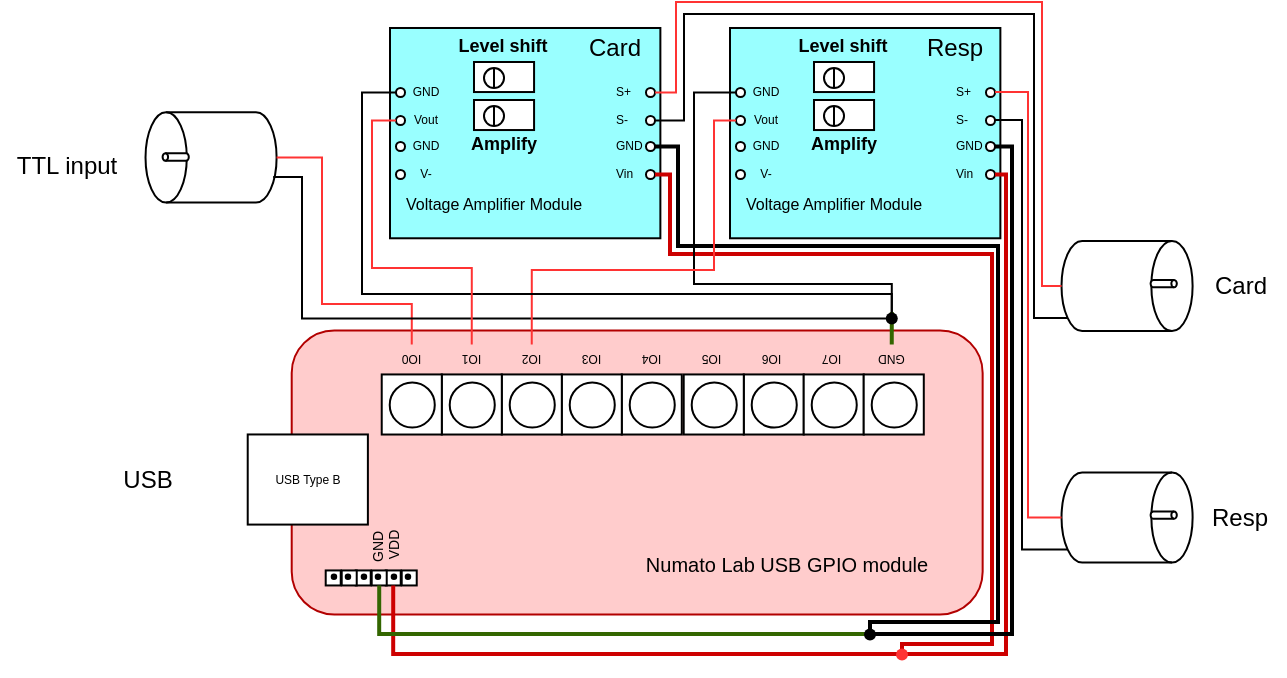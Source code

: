 <mxfile version="24.7.5">
  <diagram name="Page-1" id="099fd60b-425b-db50-ffb0-6b813814b670">
    <mxGraphModel dx="1217" dy="879" grid="0" gridSize="10" guides="1" tooltips="1" connect="1" arrows="1" fold="1" page="1" pageScale="1" pageWidth="850" pageHeight="1100" background="none" math="0" shadow="0">
      <root>
        <mxCell id="0" />
        <mxCell id="1" parent="0" />
        <mxCell id="Lj9Jx-b02LP3FfI4iHil-158" value="" style="group" parent="1" vertex="1" connectable="0">
          <mxGeometry x="586.996" y="146.0" width="135.186" height="105.144" as="geometry" />
        </mxCell>
        <mxCell id="Lj9Jx-b02LP3FfI4iHil-159" value="" style="whiteSpace=wrap;html=1;fillColor=#99FFFF;rotation=-180;" parent="Lj9Jx-b02LP3FfI4iHil-158" vertex="1">
          <mxGeometry x="5.684e-14" y="2.842e-14" width="135.186" height="105.144" as="geometry" />
        </mxCell>
        <mxCell id="Lj9Jx-b02LP3FfI4iHil-160" value="" style="group;rotation=-180;" parent="Lj9Jx-b02LP3FfI4iHil-158" vertex="1" connectable="0">
          <mxGeometry x="42.0" y="36.0" width="30.041" height="15.021" as="geometry" />
        </mxCell>
        <mxCell id="Lj9Jx-b02LP3FfI4iHil-161" value="" style="rounded=0;whiteSpace=wrap;html=1;rotation=-180;" parent="Lj9Jx-b02LP3FfI4iHil-160" vertex="1">
          <mxGeometry width="30.041" height="15.021" as="geometry" />
        </mxCell>
        <mxCell id="Lj9Jx-b02LP3FfI4iHil-162" value="" style="ellipse;whiteSpace=wrap;html=1;aspect=fixed;rotation=-180;" parent="Lj9Jx-b02LP3FfI4iHil-160" vertex="1">
          <mxGeometry x="5" y="3" width="10.014" height="10.014" as="geometry" />
        </mxCell>
        <mxCell id="Lj9Jx-b02LP3FfI4iHil-163" value="" style="endArrow=none;html=1;rounded=0;entryX=0.5;entryY=0;entryDx=0;entryDy=0;exitX=0.5;exitY=1;exitDx=0;exitDy=0;" parent="Lj9Jx-b02LP3FfI4iHil-160" edge="1">
          <mxGeometry width="50" height="50" relative="1" as="geometry">
            <mxPoint x="10" y="3" as="sourcePoint" />
            <mxPoint x="10" y="13" as="targetPoint" />
          </mxGeometry>
        </mxCell>
        <mxCell id="Lj9Jx-b02LP3FfI4iHil-164" value="" style="group;rotation=-180;" parent="Lj9Jx-b02LP3FfI4iHil-158" vertex="1" connectable="0">
          <mxGeometry x="42.0" y="17.0" width="30.041" height="15.021" as="geometry" />
        </mxCell>
        <mxCell id="Lj9Jx-b02LP3FfI4iHil-165" value="" style="rounded=0;whiteSpace=wrap;html=1;rotation=-180;" parent="Lj9Jx-b02LP3FfI4iHil-164" vertex="1">
          <mxGeometry width="30.041" height="15.021" as="geometry" />
        </mxCell>
        <mxCell id="Lj9Jx-b02LP3FfI4iHil-166" value="" style="ellipse;whiteSpace=wrap;html=1;aspect=fixed;rotation=-180;" parent="Lj9Jx-b02LP3FfI4iHil-164" vertex="1">
          <mxGeometry x="5" y="3" width="10.014" height="10.014" as="geometry" />
        </mxCell>
        <mxCell id="Lj9Jx-b02LP3FfI4iHil-167" value="" style="endArrow=none;html=1;rounded=0;entryX=0.5;entryY=0;entryDx=0;entryDy=0;exitX=0.5;exitY=1;exitDx=0;exitDy=0;" parent="Lj9Jx-b02LP3FfI4iHil-164" source="Lj9Jx-b02LP3FfI4iHil-166" target="Lj9Jx-b02LP3FfI4iHil-166" edge="1">
          <mxGeometry width="50" height="50" relative="1" as="geometry">
            <mxPoint x="38" y="-60" as="sourcePoint" />
            <mxPoint x="-38" y="3" as="targetPoint" />
          </mxGeometry>
        </mxCell>
        <mxCell id="Lj9Jx-b02LP3FfI4iHil-168" value="Amplify" style="text;html=1;strokeColor=none;fillColor=none;align=center;verticalAlign=middle;whiteSpace=wrap;rounded=0;fontSize=9;rotation=0;fontStyle=1" parent="Lj9Jx-b02LP3FfI4iHil-158" vertex="1">
          <mxGeometry x="41.61" y="53.02" width="30.041" height="10.514" as="geometry" />
        </mxCell>
        <mxCell id="Lj9Jx-b02LP3FfI4iHil-169" value="Level shift" style="text;html=1;strokeColor=none;fillColor=none;align=center;verticalAlign=middle;whiteSpace=wrap;rounded=0;fontSize=9;rotation=0;fontStyle=1" parent="Lj9Jx-b02LP3FfI4iHil-158" vertex="1">
          <mxGeometry x="33.184" y="4.0" width="46.9" height="10.51" as="geometry" />
        </mxCell>
        <mxCell id="Lj9Jx-b02LP3FfI4iHil-170" value="Vin" style="text;html=1;strokeColor=none;fillColor=none;align=left;verticalAlign=middle;whiteSpace=wrap;rounded=0;fontSize=6;rotation=0;" parent="Lj9Jx-b02LP3FfI4iHil-158" vertex="1">
          <mxGeometry x="111" y="67.245" width="16" height="12.016" as="geometry" />
        </mxCell>
        <mxCell id="Lj9Jx-b02LP3FfI4iHil-171" value="GND" style="text;html=1;strokeColor=none;fillColor=none;align=left;verticalAlign=middle;whiteSpace=wrap;rounded=0;fontSize=6;rotation=0;" parent="Lj9Jx-b02LP3FfI4iHil-158" vertex="1">
          <mxGeometry x="111" y="53.996" width="16" height="10.514" as="geometry" />
        </mxCell>
        <mxCell id="Lj9Jx-b02LP3FfI4iHil-172" value="S-" style="text;html=1;strokeColor=none;fillColor=none;align=left;verticalAlign=middle;whiteSpace=wrap;rounded=0;fontSize=6;rotation=0;" parent="Lj9Jx-b02LP3FfI4iHil-158" vertex="1">
          <mxGeometry x="111" y="40.245" width="16" height="12.016" as="geometry" />
        </mxCell>
        <mxCell id="Lj9Jx-b02LP3FfI4iHil-173" value="S+" style="text;html=1;strokeColor=none;fillColor=none;align=left;verticalAlign=middle;whiteSpace=wrap;rounded=0;fontSize=6;rotation=0;" parent="Lj9Jx-b02LP3FfI4iHil-158" vertex="1">
          <mxGeometry x="111" y="27.371" width="16" height="9.763" as="geometry" />
        </mxCell>
        <mxCell id="Lj9Jx-b02LP3FfI4iHil-174" value="GND" style="text;html=1;strokeColor=none;fillColor=none;align=center;verticalAlign=middle;whiteSpace=wrap;rounded=0;fontSize=6;rotation=0;spacing=0;" parent="Lj9Jx-b02LP3FfI4iHil-158" vertex="1">
          <mxGeometry x="10.5" y="26.998" width="16" height="10.51" as="geometry" />
        </mxCell>
        <mxCell id="Lj9Jx-b02LP3FfI4iHil-175" value="Vout" style="text;html=1;strokeColor=none;fillColor=none;align=center;verticalAlign=middle;whiteSpace=wrap;rounded=0;fontSize=6;rotation=0;spacing=0;" parent="Lj9Jx-b02LP3FfI4iHil-158" vertex="1">
          <mxGeometry x="10.5" y="40.753" width="16" height="11" as="geometry" />
        </mxCell>
        <mxCell id="Lj9Jx-b02LP3FfI4iHil-176" value="V-" style="text;html=1;strokeColor=none;fillColor=none;align=center;verticalAlign=middle;whiteSpace=wrap;rounded=0;fontSize=6;rotation=0;" parent="Lj9Jx-b02LP3FfI4iHil-158" vertex="1">
          <mxGeometry x="10.5" y="67.998" width="16" height="10.51" as="geometry" />
        </mxCell>
        <mxCell id="Lj9Jx-b02LP3FfI4iHil-177" value="GND" style="text;html=1;strokeColor=none;fillColor=none;align=center;verticalAlign=middle;whiteSpace=wrap;rounded=0;fontSize=6;rotation=0;spacing=0;" parent="Lj9Jx-b02LP3FfI4iHil-158" vertex="1">
          <mxGeometry x="10.5" y="53.998" width="16" height="10.51" as="geometry" />
        </mxCell>
        <mxCell id="Lj9Jx-b02LP3FfI4iHil-178" value="" style="group;rotation=-180;" parent="Lj9Jx-b02LP3FfI4iHil-158" vertex="1" connectable="0">
          <mxGeometry x="128" y="30.0" width="4.506" height="45.506" as="geometry" />
        </mxCell>
        <mxCell id="Lj9Jx-b02LP3FfI4iHil-179" value="" style="ellipse;whiteSpace=wrap;html=1;aspect=fixed;rotation=-180;" parent="Lj9Jx-b02LP3FfI4iHil-178" vertex="1">
          <mxGeometry y="41" width="4.506" height="4.506" as="geometry" />
        </mxCell>
        <mxCell id="Lj9Jx-b02LP3FfI4iHil-180" value="" style="ellipse;whiteSpace=wrap;html=1;aspect=fixed;rotation=-180;" parent="Lj9Jx-b02LP3FfI4iHil-178" vertex="1">
          <mxGeometry y="27.0" width="4.506" height="4.506" as="geometry" />
        </mxCell>
        <mxCell id="Lj9Jx-b02LP3FfI4iHil-181" value="" style="ellipse;whiteSpace=wrap;html=1;aspect=fixed;rotation=-180;" parent="Lj9Jx-b02LP3FfI4iHil-178" vertex="1">
          <mxGeometry y="2.665e-15" width="4.506" height="4.506" as="geometry" />
        </mxCell>
        <mxCell id="Lj9Jx-b02LP3FfI4iHil-182" value="" style="ellipse;whiteSpace=wrap;html=1;aspect=fixed;rotation=-180;" parent="Lj9Jx-b02LP3FfI4iHil-178" vertex="1">
          <mxGeometry y="14.0" width="4.506" height="4.506" as="geometry" />
        </mxCell>
        <mxCell id="Lj9Jx-b02LP3FfI4iHil-183" value="" style="group;rotation=-180;" parent="Lj9Jx-b02LP3FfI4iHil-158" vertex="1" connectable="0">
          <mxGeometry x="3.0" y="30.0" width="4.506" height="45.506" as="geometry" />
        </mxCell>
        <mxCell id="Lj9Jx-b02LP3FfI4iHil-184" value="" style="ellipse;whiteSpace=wrap;html=1;aspect=fixed;rotation=-180;" parent="Lj9Jx-b02LP3FfI4iHil-183" vertex="1">
          <mxGeometry y="41" width="4.506" height="4.506" as="geometry" />
        </mxCell>
        <mxCell id="Lj9Jx-b02LP3FfI4iHil-185" value="" style="ellipse;whiteSpace=wrap;html=1;aspect=fixed;rotation=-180;" parent="Lj9Jx-b02LP3FfI4iHil-183" vertex="1">
          <mxGeometry y="27.0" width="4.506" height="4.506" as="geometry" />
        </mxCell>
        <mxCell id="Lj9Jx-b02LP3FfI4iHil-186" value="" style="ellipse;whiteSpace=wrap;html=1;aspect=fixed;rotation=-180;" parent="Lj9Jx-b02LP3FfI4iHil-183" vertex="1">
          <mxGeometry y="2.665e-15" width="4.506" height="4.506" as="geometry" />
        </mxCell>
        <mxCell id="Lj9Jx-b02LP3FfI4iHil-187" value="" style="ellipse;whiteSpace=wrap;html=1;aspect=fixed;rotation=-180;" parent="Lj9Jx-b02LP3FfI4iHil-183" vertex="1">
          <mxGeometry y="14.0" width="4.506" height="4.506" as="geometry" />
        </mxCell>
        <mxCell id="Lj9Jx-b02LP3FfI4iHil-188" value="Voltage Amplifier Module" style="text;html=1;strokeColor=none;fillColor=none;align=left;verticalAlign=middle;whiteSpace=wrap;rounded=0;fontSize=8;rotation=0;spacing=0;" parent="Lj9Jx-b02LP3FfI4iHil-158" vertex="1">
          <mxGeometry x="8.0" y="75.0" width="120" height="26" as="geometry" />
        </mxCell>
        <mxCell id="Lj9Jx-b02LP3FfI4iHil-189" value="Resp" style="text;html=1;strokeColor=none;fillColor=none;align=center;verticalAlign=middle;whiteSpace=wrap;rounded=0;" parent="Lj9Jx-b02LP3FfI4iHil-158" vertex="1">
          <mxGeometry x="90.184" y="2.842e-14" width="45" height="19.56" as="geometry" />
        </mxCell>
        <mxCell id="Lj9Jx-b02LP3FfI4iHil-157" value="" style="group" parent="1" vertex="1" connectable="0">
          <mxGeometry x="416.996" y="146.0" width="135.186" height="105.144" as="geometry" />
        </mxCell>
        <mxCell id="jIiqOW2V4oi1TGcSqODs-89" value="" style="whiteSpace=wrap;html=1;fillColor=#99FFFF;rotation=-180;" parent="Lj9Jx-b02LP3FfI4iHil-157" vertex="1">
          <mxGeometry x="5.684e-14" y="2.842e-14" width="135.186" height="105.144" as="geometry" />
        </mxCell>
        <mxCell id="jIiqOW2V4oi1TGcSqODs-97" value="" style="group;rotation=-180;" parent="Lj9Jx-b02LP3FfI4iHil-157" vertex="1" connectable="0">
          <mxGeometry x="42.0" y="36.0" width="30.041" height="15.021" as="geometry" />
        </mxCell>
        <mxCell id="jIiqOW2V4oi1TGcSqODs-92" value="" style="rounded=0;whiteSpace=wrap;html=1;rotation=-180;" parent="jIiqOW2V4oi1TGcSqODs-97" vertex="1">
          <mxGeometry width="30.041" height="15.021" as="geometry" />
        </mxCell>
        <mxCell id="jIiqOW2V4oi1TGcSqODs-94" value="" style="ellipse;whiteSpace=wrap;html=1;aspect=fixed;rotation=-180;" parent="jIiqOW2V4oi1TGcSqODs-97" vertex="1">
          <mxGeometry x="5" y="3" width="10.014" height="10.014" as="geometry" />
        </mxCell>
        <mxCell id="jIiqOW2V4oi1TGcSqODs-96" value="" style="endArrow=none;html=1;rounded=0;entryX=0.5;entryY=0;entryDx=0;entryDy=0;exitX=0.5;exitY=1;exitDx=0;exitDy=0;" parent="jIiqOW2V4oi1TGcSqODs-97" edge="1">
          <mxGeometry width="50" height="50" relative="1" as="geometry">
            <mxPoint x="10" y="3" as="sourcePoint" />
            <mxPoint x="10" y="13" as="targetPoint" />
          </mxGeometry>
        </mxCell>
        <mxCell id="jIiqOW2V4oi1TGcSqODs-98" value="" style="group;rotation=-180;" parent="Lj9Jx-b02LP3FfI4iHil-157" vertex="1" connectable="0">
          <mxGeometry x="42.0" y="17.0" width="30.041" height="15.021" as="geometry" />
        </mxCell>
        <mxCell id="jIiqOW2V4oi1TGcSqODs-99" value="" style="rounded=0;whiteSpace=wrap;html=1;rotation=-180;" parent="jIiqOW2V4oi1TGcSqODs-98" vertex="1">
          <mxGeometry width="30.041" height="15.021" as="geometry" />
        </mxCell>
        <mxCell id="jIiqOW2V4oi1TGcSqODs-100" value="" style="ellipse;whiteSpace=wrap;html=1;aspect=fixed;rotation=-180;" parent="jIiqOW2V4oi1TGcSqODs-98" vertex="1">
          <mxGeometry x="5" y="3" width="10.014" height="10.014" as="geometry" />
        </mxCell>
        <mxCell id="jIiqOW2V4oi1TGcSqODs-101" value="" style="endArrow=none;html=1;rounded=0;entryX=0.5;entryY=0;entryDx=0;entryDy=0;exitX=0.5;exitY=1;exitDx=0;exitDy=0;" parent="jIiqOW2V4oi1TGcSqODs-98" source="jIiqOW2V4oi1TGcSqODs-100" target="jIiqOW2V4oi1TGcSqODs-100" edge="1">
          <mxGeometry width="50" height="50" relative="1" as="geometry">
            <mxPoint x="38" y="-60" as="sourcePoint" />
            <mxPoint x="-38" y="3" as="targetPoint" />
          </mxGeometry>
        </mxCell>
        <mxCell id="jIiqOW2V4oi1TGcSqODs-102" value="Amplify" style="text;html=1;strokeColor=none;fillColor=none;align=center;verticalAlign=middle;whiteSpace=wrap;rounded=0;fontSize=9;rotation=0;fontStyle=1" parent="Lj9Jx-b02LP3FfI4iHil-157" vertex="1">
          <mxGeometry x="41.61" y="53.02" width="30.041" height="10.514" as="geometry" />
        </mxCell>
        <mxCell id="jIiqOW2V4oi1TGcSqODs-103" value="Level shift" style="text;html=1;strokeColor=none;fillColor=none;align=center;verticalAlign=middle;whiteSpace=wrap;rounded=0;fontSize=9;rotation=0;fontStyle=1" parent="Lj9Jx-b02LP3FfI4iHil-157" vertex="1">
          <mxGeometry x="33.184" y="4.0" width="46.9" height="10.51" as="geometry" />
        </mxCell>
        <mxCell id="jIiqOW2V4oi1TGcSqODs-120" value="Vin" style="text;html=1;strokeColor=none;fillColor=none;align=left;verticalAlign=middle;whiteSpace=wrap;rounded=0;fontSize=6;rotation=0;" parent="Lj9Jx-b02LP3FfI4iHil-157" vertex="1">
          <mxGeometry x="111" y="67.245" width="16" height="12.016" as="geometry" />
        </mxCell>
        <mxCell id="jIiqOW2V4oi1TGcSqODs-121" value="GND" style="text;html=1;strokeColor=none;fillColor=none;align=left;verticalAlign=middle;whiteSpace=wrap;rounded=0;fontSize=6;rotation=0;" parent="Lj9Jx-b02LP3FfI4iHil-157" vertex="1">
          <mxGeometry x="111" y="53.996" width="16" height="10.514" as="geometry" />
        </mxCell>
        <mxCell id="jIiqOW2V4oi1TGcSqODs-122" value="S-" style="text;html=1;strokeColor=none;fillColor=none;align=left;verticalAlign=middle;whiteSpace=wrap;rounded=0;fontSize=6;rotation=0;" parent="Lj9Jx-b02LP3FfI4iHil-157" vertex="1">
          <mxGeometry x="111" y="40.245" width="16" height="12.016" as="geometry" />
        </mxCell>
        <mxCell id="jIiqOW2V4oi1TGcSqODs-123" value="S+" style="text;html=1;strokeColor=none;fillColor=none;align=left;verticalAlign=middle;whiteSpace=wrap;rounded=0;fontSize=6;rotation=0;" parent="Lj9Jx-b02LP3FfI4iHil-157" vertex="1">
          <mxGeometry x="111" y="27.371" width="16" height="9.763" as="geometry" />
        </mxCell>
        <mxCell id="jIiqOW2V4oi1TGcSqODs-124" value="GND" style="text;html=1;strokeColor=none;fillColor=none;align=center;verticalAlign=middle;whiteSpace=wrap;rounded=0;fontSize=6;rotation=0;spacing=0;" parent="Lj9Jx-b02LP3FfI4iHil-157" vertex="1">
          <mxGeometry x="10.5" y="26.998" width="16" height="10.51" as="geometry" />
        </mxCell>
        <mxCell id="jIiqOW2V4oi1TGcSqODs-125" value="Vout" style="text;html=1;strokeColor=none;fillColor=none;align=center;verticalAlign=middle;whiteSpace=wrap;rounded=0;fontSize=6;rotation=0;spacing=0;" parent="Lj9Jx-b02LP3FfI4iHil-157" vertex="1">
          <mxGeometry x="10.5" y="40.753" width="16" height="11" as="geometry" />
        </mxCell>
        <mxCell id="jIiqOW2V4oi1TGcSqODs-126" value="V-" style="text;html=1;strokeColor=none;fillColor=none;align=center;verticalAlign=middle;whiteSpace=wrap;rounded=0;fontSize=6;rotation=0;" parent="Lj9Jx-b02LP3FfI4iHil-157" vertex="1">
          <mxGeometry x="10.5" y="67.998" width="16" height="10.51" as="geometry" />
        </mxCell>
        <mxCell id="jIiqOW2V4oi1TGcSqODs-127" value="GND" style="text;html=1;strokeColor=none;fillColor=none;align=center;verticalAlign=middle;whiteSpace=wrap;rounded=0;fontSize=6;rotation=0;spacing=0;" parent="Lj9Jx-b02LP3FfI4iHil-157" vertex="1">
          <mxGeometry x="10.5" y="53.998" width="16" height="10.51" as="geometry" />
        </mxCell>
        <mxCell id="jIiqOW2V4oi1TGcSqODs-128" value="" style="group;rotation=-180;" parent="Lj9Jx-b02LP3FfI4iHil-157" vertex="1" connectable="0">
          <mxGeometry x="128" y="30.0" width="4.506" height="45.506" as="geometry" />
        </mxCell>
        <mxCell id="jIiqOW2V4oi1TGcSqODs-104" value="" style="ellipse;whiteSpace=wrap;html=1;aspect=fixed;rotation=-180;" parent="jIiqOW2V4oi1TGcSqODs-128" vertex="1">
          <mxGeometry y="41" width="4.506" height="4.506" as="geometry" />
        </mxCell>
        <mxCell id="jIiqOW2V4oi1TGcSqODs-105" value="" style="ellipse;whiteSpace=wrap;html=1;aspect=fixed;rotation=-180;" parent="jIiqOW2V4oi1TGcSqODs-128" vertex="1">
          <mxGeometry y="27.0" width="4.506" height="4.506" as="geometry" />
        </mxCell>
        <mxCell id="jIiqOW2V4oi1TGcSqODs-106" value="" style="ellipse;whiteSpace=wrap;html=1;aspect=fixed;rotation=-180;" parent="jIiqOW2V4oi1TGcSqODs-128" vertex="1">
          <mxGeometry y="2.665e-15" width="4.506" height="4.506" as="geometry" />
        </mxCell>
        <mxCell id="jIiqOW2V4oi1TGcSqODs-107" value="" style="ellipse;whiteSpace=wrap;html=1;aspect=fixed;rotation=-180;" parent="jIiqOW2V4oi1TGcSqODs-128" vertex="1">
          <mxGeometry y="14.0" width="4.506" height="4.506" as="geometry" />
        </mxCell>
        <mxCell id="jIiqOW2V4oi1TGcSqODs-134" value="" style="group;rotation=-180;" parent="Lj9Jx-b02LP3FfI4iHil-157" vertex="1" connectable="0">
          <mxGeometry x="3.0" y="30.0" width="4.506" height="45.506" as="geometry" />
        </mxCell>
        <mxCell id="jIiqOW2V4oi1TGcSqODs-135" value="" style="ellipse;whiteSpace=wrap;html=1;aspect=fixed;rotation=-180;" parent="jIiqOW2V4oi1TGcSqODs-134" vertex="1">
          <mxGeometry y="41" width="4.506" height="4.506" as="geometry" />
        </mxCell>
        <mxCell id="jIiqOW2V4oi1TGcSqODs-136" value="" style="ellipse;whiteSpace=wrap;html=1;aspect=fixed;rotation=-180;" parent="jIiqOW2V4oi1TGcSqODs-134" vertex="1">
          <mxGeometry y="27.0" width="4.506" height="4.506" as="geometry" />
        </mxCell>
        <mxCell id="jIiqOW2V4oi1TGcSqODs-137" value="" style="ellipse;whiteSpace=wrap;html=1;aspect=fixed;rotation=-180;" parent="jIiqOW2V4oi1TGcSqODs-134" vertex="1">
          <mxGeometry y="2.665e-15" width="4.506" height="4.506" as="geometry" />
        </mxCell>
        <mxCell id="jIiqOW2V4oi1TGcSqODs-138" value="" style="ellipse;whiteSpace=wrap;html=1;aspect=fixed;rotation=-180;" parent="jIiqOW2V4oi1TGcSqODs-134" vertex="1">
          <mxGeometry y="14.0" width="4.506" height="4.506" as="geometry" />
        </mxCell>
        <mxCell id="jIiqOW2V4oi1TGcSqODs-139" value="Voltage Amplifier Module" style="text;html=1;strokeColor=none;fillColor=none;align=left;verticalAlign=middle;whiteSpace=wrap;rounded=0;fontSize=8;rotation=0;spacing=0;" parent="Lj9Jx-b02LP3FfI4iHil-157" vertex="1">
          <mxGeometry x="8.0" y="75.0" width="120" height="26" as="geometry" />
        </mxCell>
        <mxCell id="Lj9Jx-b02LP3FfI4iHil-154" value="Card" style="text;html=1;strokeColor=none;fillColor=none;align=center;verticalAlign=middle;whiteSpace=wrap;rounded=0;" parent="Lj9Jx-b02LP3FfI4iHil-157" vertex="1">
          <mxGeometry x="90.184" y="2.842e-14" width="45" height="19.56" as="geometry" />
        </mxCell>
        <mxCell id="jIiqOW2V4oi1TGcSqODs-75" value="" style="group;direction=east;rotation=-180;" parent="1" vertex="1" connectable="0">
          <mxGeometry x="345.857" y="297.222" width="368.006" height="142" as="geometry" />
        </mxCell>
        <mxCell id="jIiqOW2V4oi1TGcSqODs-71" value="" style="rounded=1;whiteSpace=wrap;html=1;fillColor=#FFCCCC;fontColor=#ffffff;strokeColor=#B20000;rotation=-360;" parent="jIiqOW2V4oi1TGcSqODs-75" vertex="1">
          <mxGeometry x="22" width="345.47" height="142" as="geometry" />
        </mxCell>
        <mxCell id="jIiqOW2V4oi1TGcSqODs-39" value="" style="group;rotation=-180;" parent="jIiqOW2V4oi1TGcSqODs-75" vertex="1" connectable="0">
          <mxGeometry x="67" y="7" width="270.372" height="45.062" as="geometry" />
        </mxCell>
        <mxCell id="jIiqOW2V4oi1TGcSqODs-3" value="" style="group;fillColor=default;rotation=-180;" parent="jIiqOW2V4oi1TGcSqODs-39" vertex="1" connectable="0">
          <mxGeometry x="181" y="15" width="30.041" height="30.041" as="geometry" />
        </mxCell>
        <mxCell id="jIiqOW2V4oi1TGcSqODs-1" value="" style="ellipse;whiteSpace=wrap;html=1;aspect=fixed;rotation=-180;" parent="jIiqOW2V4oi1TGcSqODs-3" vertex="1">
          <mxGeometry x="4" y="4" width="22.531" height="22.531" as="geometry" />
        </mxCell>
        <mxCell id="jIiqOW2V4oi1TGcSqODs-2" value="" style="whiteSpace=wrap;html=1;aspect=fixed;fillColor=none;rotation=-180;" parent="jIiqOW2V4oi1TGcSqODs-3" vertex="1">
          <mxGeometry width="30.041" height="30.041" as="geometry" />
        </mxCell>
        <mxCell id="jIiqOW2V4oi1TGcSqODs-4" value="" style="group;fillColor=default;rotation=-180;" parent="jIiqOW2V4oi1TGcSqODs-39" vertex="1" connectable="0">
          <mxGeometry x="151" y="15" width="30.041" height="30.041" as="geometry" />
        </mxCell>
        <mxCell id="jIiqOW2V4oi1TGcSqODs-5" value="" style="ellipse;whiteSpace=wrap;html=1;aspect=fixed;rotation=-180;" parent="jIiqOW2V4oi1TGcSqODs-4" vertex="1">
          <mxGeometry x="4" y="4" width="22.531" height="22.531" as="geometry" />
        </mxCell>
        <mxCell id="jIiqOW2V4oi1TGcSqODs-6" value="" style="whiteSpace=wrap;html=1;aspect=fixed;fillColor=none;rotation=-180;" parent="jIiqOW2V4oi1TGcSqODs-4" vertex="1">
          <mxGeometry width="30.041" height="30.041" as="geometry" />
        </mxCell>
        <mxCell id="jIiqOW2V4oi1TGcSqODs-7" value="" style="group;fillColor=default;rotation=-180;" parent="jIiqOW2V4oi1TGcSqODs-39" vertex="1" connectable="0">
          <mxGeometry x="120" y="15" width="30.041" height="30.041" as="geometry" />
        </mxCell>
        <mxCell id="jIiqOW2V4oi1TGcSqODs-8" value="" style="ellipse;whiteSpace=wrap;html=1;aspect=fixed;rotation=-180;" parent="jIiqOW2V4oi1TGcSqODs-7" vertex="1">
          <mxGeometry x="4" y="4" width="22.531" height="22.531" as="geometry" />
        </mxCell>
        <mxCell id="jIiqOW2V4oi1TGcSqODs-9" value="" style="whiteSpace=wrap;html=1;aspect=fixed;fillColor=none;rotation=-180;" parent="jIiqOW2V4oi1TGcSqODs-7" vertex="1">
          <mxGeometry width="30.041" height="30.041" as="geometry" />
        </mxCell>
        <mxCell id="jIiqOW2V4oi1TGcSqODs-10" value="" style="group;fillColor=default;rotation=-180;" parent="jIiqOW2V4oi1TGcSqODs-39" vertex="1" connectable="0">
          <mxGeometry x="90" y="15" width="30.041" height="30.041" as="geometry" />
        </mxCell>
        <mxCell id="jIiqOW2V4oi1TGcSqODs-11" value="" style="ellipse;whiteSpace=wrap;html=1;aspect=fixed;rotation=-180;" parent="jIiqOW2V4oi1TGcSqODs-10" vertex="1">
          <mxGeometry x="4" y="4" width="22.531" height="22.531" as="geometry" />
        </mxCell>
        <mxCell id="jIiqOW2V4oi1TGcSqODs-12" value="" style="whiteSpace=wrap;html=1;aspect=fixed;fillColor=none;rotation=-180;" parent="jIiqOW2V4oi1TGcSqODs-10" vertex="1">
          <mxGeometry width="30.041" height="30.041" as="geometry" />
        </mxCell>
        <mxCell id="jIiqOW2V4oi1TGcSqODs-13" value="" style="group;fillColor=default;rotation=-180;" parent="jIiqOW2V4oi1TGcSqODs-39" vertex="1" connectable="0">
          <mxGeometry x="60" y="15" width="30.041" height="30.041" as="geometry" />
        </mxCell>
        <mxCell id="jIiqOW2V4oi1TGcSqODs-14" value="" style="ellipse;whiteSpace=wrap;html=1;aspect=fixed;rotation=-180;" parent="jIiqOW2V4oi1TGcSqODs-13" vertex="1">
          <mxGeometry x="4" y="4" width="22.531" height="22.531" as="geometry" />
        </mxCell>
        <mxCell id="jIiqOW2V4oi1TGcSqODs-15" value="" style="whiteSpace=wrap;html=1;aspect=fixed;fillColor=none;rotation=-180;" parent="jIiqOW2V4oi1TGcSqODs-13" vertex="1">
          <mxGeometry width="30.041" height="30.041" as="geometry" />
        </mxCell>
        <mxCell id="jIiqOW2V4oi1TGcSqODs-16" value="" style="group;fillColor=default;rotation=-180;" parent="jIiqOW2V4oi1TGcSqODs-39" vertex="1" connectable="0">
          <mxGeometry x="30" y="15" width="30.041" height="30.041" as="geometry" />
        </mxCell>
        <mxCell id="jIiqOW2V4oi1TGcSqODs-17" value="" style="ellipse;whiteSpace=wrap;html=1;aspect=fixed;rotation=-180;" parent="jIiqOW2V4oi1TGcSqODs-16" vertex="1">
          <mxGeometry x="4" y="4" width="22.531" height="22.531" as="geometry" />
        </mxCell>
        <mxCell id="jIiqOW2V4oi1TGcSqODs-18" value="" style="whiteSpace=wrap;html=1;aspect=fixed;fillColor=none;rotation=-180;" parent="jIiqOW2V4oi1TGcSqODs-16" vertex="1">
          <mxGeometry width="30.041" height="30.041" as="geometry" />
        </mxCell>
        <mxCell id="jIiqOW2V4oi1TGcSqODs-19" value="" style="group;fillColor=default;rotation=-180;" parent="jIiqOW2V4oi1TGcSqODs-39" vertex="1" connectable="0">
          <mxGeometry y="15" width="30.041" height="30.041" as="geometry" />
        </mxCell>
        <mxCell id="jIiqOW2V4oi1TGcSqODs-20" value="" style="ellipse;whiteSpace=wrap;html=1;aspect=fixed;rotation=-180;" parent="jIiqOW2V4oi1TGcSqODs-19" vertex="1">
          <mxGeometry x="4" y="4" width="22.531" height="22.531" as="geometry" />
        </mxCell>
        <mxCell id="jIiqOW2V4oi1TGcSqODs-21" value="" style="whiteSpace=wrap;html=1;aspect=fixed;fillColor=none;rotation=-180;" parent="jIiqOW2V4oi1TGcSqODs-19" vertex="1">
          <mxGeometry width="30.041" height="30.041" as="geometry" />
        </mxCell>
        <mxCell id="jIiqOW2V4oi1TGcSqODs-23" value="" style="group;fillColor=default;rotation=-180;" parent="jIiqOW2V4oi1TGcSqODs-39" vertex="1" connectable="0">
          <mxGeometry x="211" y="15" width="30.041" height="30.041" as="geometry" />
        </mxCell>
        <mxCell id="jIiqOW2V4oi1TGcSqODs-24" value="" style="ellipse;whiteSpace=wrap;html=1;aspect=fixed;rotation=-180;" parent="jIiqOW2V4oi1TGcSqODs-23" vertex="1">
          <mxGeometry x="4" y="4" width="22.531" height="22.531" as="geometry" />
        </mxCell>
        <mxCell id="jIiqOW2V4oi1TGcSqODs-25" value="" style="whiteSpace=wrap;html=1;aspect=fixed;fillColor=none;rotation=-180;" parent="jIiqOW2V4oi1TGcSqODs-23" vertex="1">
          <mxGeometry width="30.041" height="30.041" as="geometry" />
        </mxCell>
        <mxCell id="jIiqOW2V4oi1TGcSqODs-26" value="IO0" style="text;html=1;strokeColor=none;fillColor=none;align=center;verticalAlign=middle;whiteSpace=wrap;rounded=0;fontSize=6;rotation=-180;" parent="jIiqOW2V4oi1TGcSqODs-39" vertex="1">
          <mxGeometry width="30.041" height="15.021" as="geometry" />
        </mxCell>
        <mxCell id="jIiqOW2V4oi1TGcSqODs-27" value="IO1" style="text;html=1;strokeColor=none;fillColor=none;align=center;verticalAlign=middle;whiteSpace=wrap;rounded=0;fontSize=6;rotation=-180;" parent="jIiqOW2V4oi1TGcSqODs-39" vertex="1">
          <mxGeometry x="30" width="30.041" height="15.021" as="geometry" />
        </mxCell>
        <mxCell id="jIiqOW2V4oi1TGcSqODs-28" value="IO2" style="text;html=1;strokeColor=none;fillColor=none;align=center;verticalAlign=middle;whiteSpace=wrap;rounded=0;fontSize=6;rotation=-180;" parent="jIiqOW2V4oi1TGcSqODs-39" vertex="1">
          <mxGeometry x="60" width="30.041" height="15.021" as="geometry" />
        </mxCell>
        <mxCell id="jIiqOW2V4oi1TGcSqODs-29" value="IO3" style="text;html=1;strokeColor=none;fillColor=none;align=center;verticalAlign=middle;whiteSpace=wrap;rounded=0;fontSize=6;rotation=-180;" parent="jIiqOW2V4oi1TGcSqODs-39" vertex="1">
          <mxGeometry x="90" width="30.041" height="15.021" as="geometry" />
        </mxCell>
        <mxCell id="jIiqOW2V4oi1TGcSqODs-30" value="IO4" style="text;html=1;strokeColor=none;fillColor=none;align=center;verticalAlign=middle;whiteSpace=wrap;rounded=0;fontSize=6;rotation=-180;" parent="jIiqOW2V4oi1TGcSqODs-39" vertex="1">
          <mxGeometry x="120" width="30.041" height="15.021" as="geometry" />
        </mxCell>
        <mxCell id="jIiqOW2V4oi1TGcSqODs-31" value="IO5" style="text;html=1;strokeColor=none;fillColor=none;align=center;verticalAlign=middle;whiteSpace=wrap;rounded=0;fontSize=6;rotation=-180;" parent="jIiqOW2V4oi1TGcSqODs-39" vertex="1">
          <mxGeometry x="150" width="30.041" height="15.021" as="geometry" />
        </mxCell>
        <mxCell id="jIiqOW2V4oi1TGcSqODs-32" value="IO6" style="text;html=1;strokeColor=none;fillColor=none;align=center;verticalAlign=middle;whiteSpace=wrap;rounded=0;fontSize=6;rotation=-180;" parent="jIiqOW2V4oi1TGcSqODs-39" vertex="1">
          <mxGeometry x="180" width="30.041" height="15.021" as="geometry" />
        </mxCell>
        <mxCell id="jIiqOW2V4oi1TGcSqODs-33" value="IO7" style="text;html=1;strokeColor=none;fillColor=none;align=center;verticalAlign=middle;whiteSpace=wrap;rounded=0;fontSize=6;rotation=-180;" parent="jIiqOW2V4oi1TGcSqODs-39" vertex="1">
          <mxGeometry x="210" width="30.041" height="15.021" as="geometry" />
        </mxCell>
        <mxCell id="jIiqOW2V4oi1TGcSqODs-35" value="" style="group;fillColor=default;rotation=-180;" parent="jIiqOW2V4oi1TGcSqODs-39" vertex="1" connectable="0">
          <mxGeometry x="241" y="15" width="30.041" height="30.041" as="geometry" />
        </mxCell>
        <mxCell id="jIiqOW2V4oi1TGcSqODs-36" value="" style="ellipse;whiteSpace=wrap;html=1;aspect=fixed;rotation=-180;" parent="jIiqOW2V4oi1TGcSqODs-35" vertex="1">
          <mxGeometry x="4" y="4" width="22.531" height="22.531" as="geometry" />
        </mxCell>
        <mxCell id="jIiqOW2V4oi1TGcSqODs-37" value="" style="whiteSpace=wrap;html=1;aspect=fixed;fillColor=none;rotation=-180;" parent="jIiqOW2V4oi1TGcSqODs-35" vertex="1">
          <mxGeometry width="30.041" height="30.041" as="geometry" />
        </mxCell>
        <mxCell id="jIiqOW2V4oi1TGcSqODs-38" value="GND" style="text;html=1;strokeColor=none;fillColor=none;align=center;verticalAlign=middle;whiteSpace=wrap;rounded=0;fontSize=6;rotation=-180;" parent="jIiqOW2V4oi1TGcSqODs-39" vertex="1">
          <mxGeometry x="240" width="30.041" height="15.021" as="geometry" />
        </mxCell>
        <mxCell id="jIiqOW2V4oi1TGcSqODs-68" value="" style="group;rotation=-180;" parent="jIiqOW2V4oi1TGcSqODs-75" vertex="1" connectable="0">
          <mxGeometry x="39" y="102" width="45.062" height="25.159" as="geometry" />
        </mxCell>
        <mxCell id="jIiqOW2V4oi1TGcSqODs-40" value="" style="whiteSpace=wrap;html=1;aspect=fixed;container=0;rotation=-180;" parent="jIiqOW2V4oi1TGcSqODs-68" vertex="1">
          <mxGeometry x="38" y="18" width="7.51" height="7.51" as="geometry" />
        </mxCell>
        <mxCell id="jIiqOW2V4oi1TGcSqODs-41" value="" style="ellipse;whiteSpace=wrap;html=1;aspect=fixed;fillStyle=solid;fillColor=#000000;container=0;rotation=-180;" parent="jIiqOW2V4oi1TGcSqODs-68" vertex="1">
          <mxGeometry x="40" y="20" width="2.253" height="2.253" as="geometry" />
        </mxCell>
        <mxCell id="jIiqOW2V4oi1TGcSqODs-46" value="" style="whiteSpace=wrap;html=1;aspect=fixed;container=0;rotation=-180;" parent="jIiqOW2V4oi1TGcSqODs-68" vertex="1">
          <mxGeometry x="30" y="18" width="7.51" height="7.51" as="geometry" />
        </mxCell>
        <mxCell id="jIiqOW2V4oi1TGcSqODs-47" value="" style="ellipse;whiteSpace=wrap;html=1;aspect=fixed;fillStyle=solid;fillColor=#000000;container=0;rotation=-180;" parent="jIiqOW2V4oi1TGcSqODs-68" vertex="1">
          <mxGeometry x="33" y="20" width="2.253" height="2.253" as="geometry" />
        </mxCell>
        <mxCell id="jIiqOW2V4oi1TGcSqODs-49" value="" style="whiteSpace=wrap;html=1;aspect=fixed;container=0;rotation=-180;" parent="jIiqOW2V4oi1TGcSqODs-68" vertex="1">
          <mxGeometry x="23" y="18" width="7.51" height="7.51" as="geometry" />
        </mxCell>
        <mxCell id="jIiqOW2V4oi1TGcSqODs-50" value="" style="ellipse;whiteSpace=wrap;html=1;aspect=fixed;fillStyle=solid;fillColor=#000000;container=0;rotation=-180;" parent="jIiqOW2V4oi1TGcSqODs-68" vertex="1">
          <mxGeometry x="25" y="20" width="2.253" height="2.253" as="geometry" />
        </mxCell>
        <mxCell id="jIiqOW2V4oi1TGcSqODs-52" value="" style="whiteSpace=wrap;html=1;aspect=fixed;container=0;rotation=-180;" parent="jIiqOW2V4oi1TGcSqODs-68" vertex="1">
          <mxGeometry x="15" y="18" width="7.51" height="7.51" as="geometry" />
        </mxCell>
        <mxCell id="jIiqOW2V4oi1TGcSqODs-53" value="" style="ellipse;whiteSpace=wrap;html=1;aspect=fixed;fillStyle=solid;fillColor=#000000;container=0;rotation=-180;" parent="jIiqOW2V4oi1TGcSqODs-68" vertex="1">
          <mxGeometry x="18" y="20" width="2.253" height="2.253" as="geometry" />
        </mxCell>
        <mxCell id="jIiqOW2V4oi1TGcSqODs-55" value="" style="whiteSpace=wrap;html=1;aspect=fixed;container=0;rotation=-180;" parent="jIiqOW2V4oi1TGcSqODs-68" vertex="1">
          <mxGeometry x="8" y="18" width="7.51" height="7.51" as="geometry" />
        </mxCell>
        <mxCell id="jIiqOW2V4oi1TGcSqODs-56" value="" style="ellipse;whiteSpace=wrap;html=1;aspect=fixed;fillStyle=solid;fillColor=#000000;container=0;rotation=-180;" parent="jIiqOW2V4oi1TGcSqODs-68" vertex="1">
          <mxGeometry x="10" y="20" width="2.253" height="2.253" as="geometry" />
        </mxCell>
        <mxCell id="jIiqOW2V4oi1TGcSqODs-58" value="" style="whiteSpace=wrap;html=1;aspect=fixed;container=0;rotation=-180;" parent="jIiqOW2V4oi1TGcSqODs-68" vertex="1">
          <mxGeometry y="18" width="7.51" height="7.51" as="geometry" />
        </mxCell>
        <mxCell id="jIiqOW2V4oi1TGcSqODs-59" value="" style="ellipse;whiteSpace=wrap;html=1;aspect=fixed;fillStyle=solid;fillColor=#000000;container=0;rotation=-180;" parent="jIiqOW2V4oi1TGcSqODs-68" vertex="1">
          <mxGeometry x="3" y="20" width="2.253" height="2.253" as="geometry" />
        </mxCell>
        <mxCell id="jIiqOW2V4oi1TGcSqODs-65" value="VDD" style="text;html=1;strokeColor=none;fillColor=none;align=center;verticalAlign=middle;whiteSpace=wrap;rounded=0;fontSize=7;rotation=-90;" parent="jIiqOW2V4oi1TGcSqODs-68" vertex="1">
          <mxGeometry x="26" y="2" width="16.523" height="6.759" as="geometry" />
        </mxCell>
        <mxCell id="jIiqOW2V4oi1TGcSqODs-67" value="GND" style="text;html=1;strokeColor=none;fillColor=none;align=center;verticalAlign=middle;whiteSpace=wrap;rounded=0;fontSize=7;rotation=-90;" parent="jIiqOW2V4oi1TGcSqODs-68" vertex="1">
          <mxGeometry x="18" y="3" width="16.523" height="6.759" as="geometry" />
        </mxCell>
        <mxCell id="jIiqOW2V4oi1TGcSqODs-69" value="" style="whiteSpace=wrap;html=1;rotation=-180;" parent="jIiqOW2V4oi1TGcSqODs-75" vertex="1">
          <mxGeometry y="52" width="60.083" height="45.062" as="geometry" />
        </mxCell>
        <mxCell id="jIiqOW2V4oi1TGcSqODs-70" value="USB Type B" style="text;html=1;strokeColor=none;fillColor=none;align=center;verticalAlign=middle;whiteSpace=wrap;rounded=0;fontSize=6;rotation=0;" parent="jIiqOW2V4oi1TGcSqODs-75" vertex="1">
          <mxGeometry y="67" width="60.083" height="15.021" as="geometry" />
        </mxCell>
        <mxCell id="jIiqOW2V4oi1TGcSqODs-74" value="Numato Lab USB GPIO module" style="text;html=1;strokeColor=none;fillColor=none;align=center;verticalAlign=middle;whiteSpace=wrap;rounded=0;fontSize=10;rotation=0;" parent="jIiqOW2V4oi1TGcSqODs-75" vertex="1">
          <mxGeometry x="187" y="102" width="165.227" height="30.041" as="geometry" />
        </mxCell>
        <mxCell id="jIiqOW2V4oi1TGcSqODs-178" value="" style="group;rotation=-180;" parent="1" vertex="1" connectable="0">
          <mxGeometry x="294.997" y="187.943" width="65.55" height="45.062" as="geometry" />
        </mxCell>
        <mxCell id="jIiqOW2V4oi1TGcSqODs-172" value="" style="shape=cylinder3;whiteSpace=wrap;html=1;boundedLbl=1;backgroundOutline=1;size=10.313;rotation=-90;" parent="jIiqOW2V4oi1TGcSqODs-178" vertex="1">
          <mxGeometry x="10" y="-10" width="45.066" height="65.544" as="geometry" />
        </mxCell>
        <mxCell id="jIiqOW2V4oi1TGcSqODs-176" value="" style="shape=cylinder3;whiteSpace=wrap;html=1;boundedLbl=1;backgroundOutline=1;size=1.374;rotation=-90;" parent="jIiqOW2V4oi1TGcSqODs-178" vertex="1">
          <mxGeometry x="13" y="16" width="3.718" height="13.109" as="geometry" />
        </mxCell>
        <mxCell id="jIiqOW2V4oi1TGcSqODs-179" value="" style="group;rotation=0;" parent="1" vertex="1" connectable="0">
          <mxGeometry x="753.001" y="252.249" width="65.55" height="45.062" as="geometry" />
        </mxCell>
        <mxCell id="jIiqOW2V4oi1TGcSqODs-180" value="" style="shape=cylinder3;whiteSpace=wrap;html=1;boundedLbl=1;backgroundOutline=1;size=10.313;rotation=90;" parent="jIiqOW2V4oi1TGcSqODs-179" vertex="1">
          <mxGeometry x="10" y="-10" width="45.066" height="65.544" as="geometry" />
        </mxCell>
        <mxCell id="jIiqOW2V4oi1TGcSqODs-181" value="" style="shape=cylinder3;whiteSpace=wrap;html=1;boundedLbl=1;backgroundOutline=1;size=1.374;rotation=90;" parent="jIiqOW2V4oi1TGcSqODs-179" vertex="1">
          <mxGeometry x="49" y="15" width="3.718" height="13.109" as="geometry" />
        </mxCell>
        <mxCell id="jIiqOW2V4oi1TGcSqODs-182" value="" style="group;rotation=0;" parent="1" vertex="1" connectable="0">
          <mxGeometry x="753.001" y="367.996" width="65.55" height="45.062" as="geometry" />
        </mxCell>
        <mxCell id="jIiqOW2V4oi1TGcSqODs-183" value="" style="shape=cylinder3;whiteSpace=wrap;html=1;boundedLbl=1;backgroundOutline=1;size=10.313;rotation=90;" parent="jIiqOW2V4oi1TGcSqODs-182" vertex="1">
          <mxGeometry x="10" y="-10" width="45.066" height="65.544" as="geometry" />
        </mxCell>
        <mxCell id="jIiqOW2V4oi1TGcSqODs-184" value="" style="shape=cylinder3;whiteSpace=wrap;html=1;boundedLbl=1;backgroundOutline=1;size=1.374;rotation=90;" parent="jIiqOW2V4oi1TGcSqODs-182" vertex="1">
          <mxGeometry x="49" y="15" width="3.718" height="13.109" as="geometry" />
        </mxCell>
        <mxCell id="jIiqOW2V4oi1TGcSqODs-185" style="edgeStyle=orthogonalEdgeStyle;rounded=0;orthogonalLoop=1;jettySize=auto;html=1;exitX=0.5;exitY=1;exitDx=0;exitDy=0;exitPerimeter=0;strokeColor=#FF3333;endArrow=none;endFill=0;entryX=0.5;entryY=1;entryDx=0;entryDy=0;" parent="1" source="jIiqOW2V4oi1TGcSqODs-172" target="jIiqOW2V4oi1TGcSqODs-26" edge="1">
          <mxGeometry relative="1" as="geometry">
            <Array as="points">
              <mxPoint x="383" y="211" />
              <mxPoint x="383" y="284" />
              <mxPoint x="428" y="284" />
            </Array>
          </mxGeometry>
        </mxCell>
        <mxCell id="jIiqOW2V4oi1TGcSqODs-186" style="edgeStyle=orthogonalEdgeStyle;rounded=0;orthogonalLoop=1;jettySize=auto;html=1;exitX=0.282;exitY=0.974;exitDx=0;exitDy=0;exitPerimeter=0;endArrow=none;endFill=0;entryX=-0.064;entryY=0.51;entryDx=0;entryDy=0;entryPerimeter=0;" parent="1" source="jIiqOW2V4oi1TGcSqODs-172" target="jIiqOW2V4oi1TGcSqODs-218" edge="1">
          <mxGeometry relative="1" as="geometry">
            <Array as="points">
              <mxPoint x="373" y="221" />
              <mxPoint x="373" y="291" />
            </Array>
            <mxPoint x="355.001" y="265.004" as="sourcePoint" />
            <mxPoint x="642" y="285" as="targetPoint" />
          </mxGeometry>
        </mxCell>
        <mxCell id="jIiqOW2V4oi1TGcSqODs-187" value="TTL input" style="text;html=1;strokeColor=none;fillColor=none;align=center;verticalAlign=middle;whiteSpace=wrap;rounded=0;" parent="1" vertex="1">
          <mxGeometry x="222" y="192" width="67.12" height="45.06" as="geometry" />
        </mxCell>
        <mxCell id="jIiqOW2V4oi1TGcSqODs-188" value="Card" style="text;html=1;strokeColor=none;fillColor=none;align=center;verticalAlign=middle;whiteSpace=wrap;rounded=0;" parent="1" vertex="1">
          <mxGeometry x="819.5" y="265" width="45" height="19.56" as="geometry" />
        </mxCell>
        <mxCell id="jIiqOW2V4oi1TGcSqODs-189" value="Resp" style="text;html=1;strokeColor=none;fillColor=none;align=center;verticalAlign=middle;whiteSpace=wrap;rounded=0;" parent="1" vertex="1">
          <mxGeometry x="820" y="376.327" width="44" height="28.4" as="geometry" />
        </mxCell>
        <mxCell id="jIiqOW2V4oi1TGcSqODs-190" style="edgeStyle=orthogonalEdgeStyle;rounded=0;orthogonalLoop=1;jettySize=auto;html=1;exitX=0.5;exitY=1;exitDx=0;exitDy=0;exitPerimeter=0;entryX=0;entryY=0.5;entryDx=0;entryDy=0;fillColor=#e51400;strokeColor=#FF3333;endArrow=none;endFill=0;" parent="1" source="jIiqOW2V4oi1TGcSqODs-180" target="jIiqOW2V4oi1TGcSqODs-106" edge="1">
          <mxGeometry relative="1" as="geometry">
            <Array as="points">
              <mxPoint x="743" y="275" />
              <mxPoint x="743" y="133" />
              <mxPoint x="560" y="133" />
              <mxPoint x="560" y="178" />
            </Array>
          </mxGeometry>
        </mxCell>
        <mxCell id="jIiqOW2V4oi1TGcSqODs-192" style="edgeStyle=orthogonalEdgeStyle;rounded=0;orthogonalLoop=1;jettySize=auto;html=1;exitX=0.855;exitY=1;exitDx=0;exitDy=-2.991;exitPerimeter=0;entryX=0;entryY=0.5;entryDx=0;entryDy=0;endArrow=none;endFill=0;" parent="1" source="jIiqOW2V4oi1TGcSqODs-180" target="jIiqOW2V4oi1TGcSqODs-107" edge="1">
          <mxGeometry relative="1" as="geometry">
            <Array as="points">
              <mxPoint x="739" y="291" />
              <mxPoint x="739" y="139" />
              <mxPoint x="564" y="139" />
              <mxPoint x="564" y="192" />
            </Array>
          </mxGeometry>
        </mxCell>
        <mxCell id="jIiqOW2V4oi1TGcSqODs-193" style="edgeStyle=orthogonalEdgeStyle;rounded=0;orthogonalLoop=1;jettySize=auto;html=1;exitX=0.5;exitY=1;exitDx=0;exitDy=0;exitPerimeter=0;entryX=0;entryY=0.5;entryDx=0;entryDy=0;strokeColor=#FF3333;endArrow=none;endFill=0;" parent="1" source="jIiqOW2V4oi1TGcSqODs-183" target="Lj9Jx-b02LP3FfI4iHil-181" edge="1">
          <mxGeometry relative="1" as="geometry">
            <Array as="points">
              <mxPoint x="736" y="391" />
              <mxPoint x="736" y="178" />
              <mxPoint x="720" y="178" />
            </Array>
            <mxPoint x="719.236" y="178.253" as="targetPoint" />
          </mxGeometry>
        </mxCell>
        <mxCell id="jIiqOW2V4oi1TGcSqODs-194" style="edgeStyle=orthogonalEdgeStyle;rounded=0;orthogonalLoop=1;jettySize=auto;html=1;exitX=0.855;exitY=1;exitDx=0;exitDy=-2.991;exitPerimeter=0;entryX=0;entryY=0.5;entryDx=0;entryDy=0;endArrow=none;endFill=0;" parent="1" source="jIiqOW2V4oi1TGcSqODs-183" target="Lj9Jx-b02LP3FfI4iHil-182" edge="1">
          <mxGeometry relative="1" as="geometry">
            <Array as="points">
              <mxPoint x="733" y="407" />
              <mxPoint x="733" y="192" />
              <mxPoint x="720" y="192" />
            </Array>
            <mxPoint x="719.236" y="192.253" as="targetPoint" />
          </mxGeometry>
        </mxCell>
        <mxCell id="jIiqOW2V4oi1TGcSqODs-208" style="edgeStyle=orthogonalEdgeStyle;rounded=0;orthogonalLoop=1;jettySize=auto;html=1;endArrow=none;endFill=0;strokeColor=#cd0000;strokeWidth=2;exitX=0.5;exitY=0;exitDx=0;exitDy=0;" parent="1" source="jIiqOW2V4oi1TGcSqODs-46" target="jIiqOW2V4oi1TGcSqODs-207" edge="1">
          <mxGeometry relative="1" as="geometry">
            <Array as="points">
              <mxPoint x="419" y="459" />
              <mxPoint x="673" y="459" />
            </Array>
            <mxPoint x="437" y="449" as="sourcePoint" />
          </mxGeometry>
        </mxCell>
        <mxCell id="jIiqOW2V4oi1TGcSqODs-210" style="edgeStyle=orthogonalEdgeStyle;rounded=0;orthogonalLoop=1;jettySize=auto;html=1;exitX=0;exitY=0.5;exitDx=0;exitDy=0;entryX=-0.007;entryY=0.526;entryDx=0;entryDy=0;entryPerimeter=0;strokeColor=#cd0000;endArrow=none;endFill=0;strokeWidth=2;" parent="1" source="Lj9Jx-b02LP3FfI4iHil-179" target="jIiqOW2V4oi1TGcSqODs-207" edge="1">
          <mxGeometry relative="1" as="geometry">
            <Array as="points">
              <mxPoint x="725" y="219" />
              <mxPoint x="725" y="459" />
              <mxPoint x="673" y="459" />
            </Array>
            <mxPoint x="719.236" y="219.253" as="sourcePoint" />
          </mxGeometry>
        </mxCell>
        <mxCell id="jIiqOW2V4oi1TGcSqODs-211" style="edgeStyle=orthogonalEdgeStyle;rounded=0;orthogonalLoop=1;jettySize=auto;html=1;exitX=0;exitY=0.5;exitDx=0;exitDy=0;endArrow=none;endFill=0;strokeColor=#CC0000;strokeWidth=2;" parent="1" source="jIiqOW2V4oi1TGcSqODs-104" target="jIiqOW2V4oi1TGcSqODs-207" edge="1">
          <mxGeometry relative="1" as="geometry">
            <Array as="points">
              <mxPoint x="557" y="219" />
              <mxPoint x="557" y="259" />
              <mxPoint x="718" y="259" />
              <mxPoint x="718" y="454" />
              <mxPoint x="673" y="454" />
            </Array>
          </mxGeometry>
        </mxCell>
        <mxCell id="jIiqOW2V4oi1TGcSqODs-214" style="edgeStyle=orthogonalEdgeStyle;rounded=0;orthogonalLoop=1;jettySize=auto;html=1;entryX=0.387;entryY=0.43;entryDx=0;entryDy=0;entryPerimeter=0;endArrow=none;endFill=0;strokeWidth=2;strokeColor=#336600;exitX=0.5;exitY=0;exitDx=0;exitDy=0;" parent="1" source="jIiqOW2V4oi1TGcSqODs-49" target="jIiqOW2V4oi1TGcSqODs-213" edge="1">
          <mxGeometry relative="1" as="geometry">
            <Array as="points">
              <mxPoint x="412" y="449" />
              <mxPoint x="657" y="449" />
            </Array>
            <mxPoint x="436" y="465" as="sourcePoint" />
          </mxGeometry>
        </mxCell>
        <mxCell id="jIiqOW2V4oi1TGcSqODs-215" style="edgeStyle=orthogonalEdgeStyle;rounded=0;orthogonalLoop=1;jettySize=auto;html=1;exitX=0;exitY=0.5;exitDx=0;exitDy=0;entryX=0.563;entryY=0.321;entryDx=0;entryDy=0;entryPerimeter=0;endArrow=none;endFill=0;strokeWidth=2;" parent="1" source="Lj9Jx-b02LP3FfI4iHil-180" target="jIiqOW2V4oi1TGcSqODs-213" edge="1">
          <mxGeometry relative="1" as="geometry">
            <Array as="points">
              <mxPoint x="728" y="205" />
              <mxPoint x="728" y="449" />
              <mxPoint x="657" y="449" />
            </Array>
            <mxPoint x="719.236" y="205.253" as="sourcePoint" />
          </mxGeometry>
        </mxCell>
        <mxCell id="jIiqOW2V4oi1TGcSqODs-216" style="edgeStyle=orthogonalEdgeStyle;rounded=0;orthogonalLoop=1;jettySize=auto;html=1;exitX=0;exitY=0.5;exitDx=0;exitDy=0;endArrow=none;endFill=0;strokeWidth=2;" parent="1" source="jIiqOW2V4oi1TGcSqODs-105" target="jIiqOW2V4oi1TGcSqODs-213" edge="1">
          <mxGeometry relative="1" as="geometry">
            <Array as="points">
              <mxPoint x="561" y="205" />
              <mxPoint x="561" y="255" />
              <mxPoint x="721" y="255" />
              <mxPoint x="721" y="443" />
              <mxPoint x="657" y="443" />
            </Array>
          </mxGeometry>
        </mxCell>
        <mxCell id="jIiqOW2V4oi1TGcSqODs-219" style="edgeStyle=orthogonalEdgeStyle;rounded=0;orthogonalLoop=1;jettySize=auto;html=1;exitX=1;exitY=0.5;exitDx=0;exitDy=0;entryX=0.357;entryY=0.518;entryDx=0;entryDy=0;entryPerimeter=0;endArrow=none;endFill=0;" parent="1" source="Lj9Jx-b02LP3FfI4iHil-186" target="jIiqOW2V4oi1TGcSqODs-218" edge="1">
          <mxGeometry relative="1" as="geometry">
            <Array as="points">
              <mxPoint x="569" y="178" />
              <mxPoint x="569" y="274" />
              <mxPoint x="668" y="274" />
            </Array>
            <mxPoint x="589.729" y="178.253" as="sourcePoint" />
          </mxGeometry>
        </mxCell>
        <mxCell id="jIiqOW2V4oi1TGcSqODs-221" style="edgeStyle=orthogonalEdgeStyle;rounded=0;orthogonalLoop=1;jettySize=auto;html=1;exitX=0.5;exitY=1;exitDx=0;exitDy=0;strokeWidth=2;endArrow=none;endFill=0;strokeColor=#336600;" parent="1" source="jIiqOW2V4oi1TGcSqODs-38" target="jIiqOW2V4oi1TGcSqODs-218" edge="1">
          <mxGeometry relative="1" as="geometry">
            <Array as="points">
              <mxPoint x="668" y="288" />
              <mxPoint x="668" y="288" />
            </Array>
          </mxGeometry>
        </mxCell>
        <mxCell id="jIiqOW2V4oi1TGcSqODs-222" style="edgeStyle=orthogonalEdgeStyle;rounded=0;orthogonalLoop=1;jettySize=auto;html=1;exitX=1;exitY=0.5;exitDx=0;exitDy=0;strokeColor=#FF3333;endArrow=none;endFill=0;entryX=0.5;entryY=1;entryDx=0;entryDy=0;" parent="1" source="Lj9Jx-b02LP3FfI4iHil-187" target="jIiqOW2V4oi1TGcSqODs-28" edge="1">
          <mxGeometry relative="1" as="geometry">
            <Array as="points">
              <mxPoint x="579" y="192" />
              <mxPoint x="579" y="267" />
              <mxPoint x="488" y="267" />
            </Array>
            <mxPoint x="589.729" y="192.253" as="sourcePoint" />
          </mxGeometry>
        </mxCell>
        <mxCell id="Lj9Jx-b02LP3FfI4iHil-153" value="USB" style="text;html=1;strokeColor=none;fillColor=none;align=center;verticalAlign=middle;whiteSpace=wrap;rounded=0;" parent="1" vertex="1">
          <mxGeometry x="251.326" y="348.999" width="90.124" height="45.062" as="geometry" />
        </mxCell>
        <mxCell id="jIiqOW2V4oi1TGcSqODs-220" style="edgeStyle=orthogonalEdgeStyle;rounded=0;orthogonalLoop=1;jettySize=auto;html=1;exitX=1;exitY=0.5;exitDx=0;exitDy=0;entryX=0.51;entryY=0.693;entryDx=0;entryDy=0;entryPerimeter=0;endArrow=none;endFill=0;" parent="1" source="jIiqOW2V4oi1TGcSqODs-137" target="jIiqOW2V4oi1TGcSqODs-218" edge="1">
          <mxGeometry relative="1" as="geometry">
            <Array as="points">
              <mxPoint x="403" y="178" />
              <mxPoint x="403" y="279" />
              <mxPoint x="668" y="279" />
            </Array>
          </mxGeometry>
        </mxCell>
        <mxCell id="jIiqOW2V4oi1TGcSqODs-223" style="edgeStyle=orthogonalEdgeStyle;rounded=0;orthogonalLoop=1;jettySize=auto;html=1;exitX=1;exitY=0.5;exitDx=0;exitDy=0;endArrow=none;endFill=0;strokeColor=#FF3333;entryX=0.5;entryY=1;entryDx=0;entryDy=0;" parent="1" source="jIiqOW2V4oi1TGcSqODs-138" target="jIiqOW2V4oi1TGcSqODs-27" edge="1">
          <mxGeometry relative="1" as="geometry">
            <Array as="points">
              <mxPoint x="408" y="192" />
              <mxPoint x="408" y="266" />
              <mxPoint x="458" y="266" />
            </Array>
          </mxGeometry>
        </mxCell>
        <mxCell id="jIiqOW2V4oi1TGcSqODs-213" value="" style="shape=waypoint;sketch=0;fillStyle=solid;size=6;pointerEvents=1;points=[];fillColor=none;resizable=0;rotatable=0;perimeter=centerPerimeter;snapToPoint=1;" parent="1" vertex="1">
          <mxGeometry x="647.003" y="439.219" width="20" height="20" as="geometry" />
        </mxCell>
        <mxCell id="jIiqOW2V4oi1TGcSqODs-207" value="" style="shape=waypoint;sketch=0;fillStyle=solid;size=6;pointerEvents=1;points=[];fillColor=none;resizable=0;rotatable=0;perimeter=centerPerimeter;snapToPoint=1;strokeColor=#FF3333;" parent="1" vertex="1">
          <mxGeometry x="663.002" y="449.203" width="20" height="20" as="geometry" />
        </mxCell>
        <mxCell id="jIiqOW2V4oi1TGcSqODs-218" value="" style="shape=waypoint;sketch=0;fillStyle=solid;size=6;pointerEvents=1;points=[];fillColor=none;resizable=0;rotatable=0;perimeter=centerPerimeter;snapToPoint=1;" parent="1" vertex="1">
          <mxGeometry x="657.878" y="281.222" width="20" height="20" as="geometry" />
        </mxCell>
      </root>
    </mxGraphModel>
  </diagram>
</mxfile>
